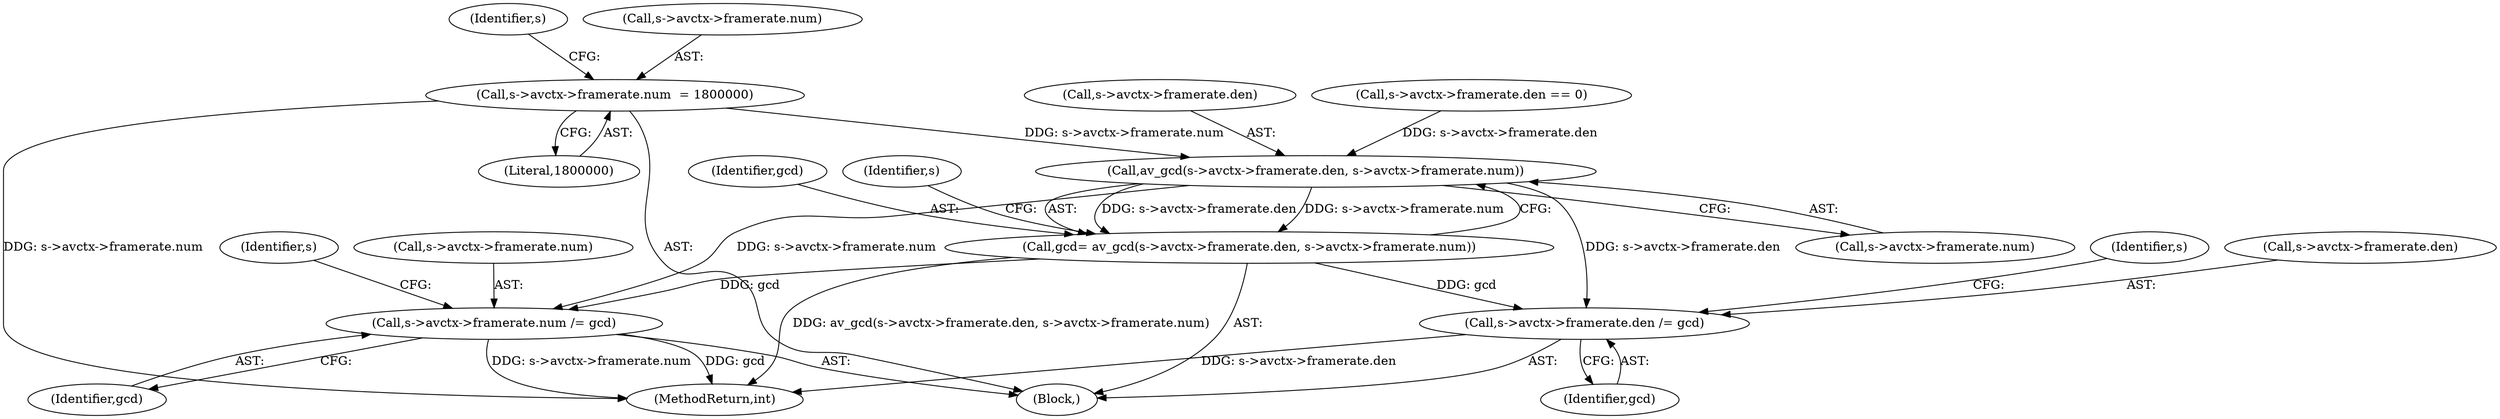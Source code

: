 digraph "0_libav_0a49a62f998747cfa564d98d36a459fe70d3299b@pointer" {
"1000861" [label="(Call,s->avctx->framerate.num  = 1800000)"];
"1000919" [label="(Call,av_gcd(s->avctx->framerate.den, s->avctx->framerate.num))"];
"1000917" [label="(Call,gcd= av_gcd(s->avctx->framerate.den, s->avctx->framerate.num))"];
"1000934" [label="(Call,s->avctx->framerate.den /= gcd)"];
"1000943" [label="(Call,s->avctx->framerate.num /= gcd)"];
"1000874" [label="(Identifier,s)"];
"1000957" [label="(Identifier,s)"];
"1000938" [label="(Identifier,s)"];
"1000869" [label="(Literal,1800000)"];
"1000934" [label="(Call,s->avctx->framerate.den /= gcd)"];
"1000942" [label="(Identifier,gcd)"];
"1000900" [label="(Call,s->avctx->framerate.den == 0)"];
"1000927" [label="(Call,s->avctx->framerate.num)"];
"1000919" [label="(Call,av_gcd(s->avctx->framerate.den, s->avctx->framerate.num))"];
"1000943" [label="(Call,s->avctx->framerate.num /= gcd)"];
"1000920" [label="(Call,s->avctx->framerate.den)"];
"1000951" [label="(Identifier,gcd)"];
"1000935" [label="(Call,s->avctx->framerate.den)"];
"1000944" [label="(Call,s->avctx->framerate.num)"];
"1000918" [label="(Identifier,gcd)"];
"1000861" [label="(Call,s->avctx->framerate.num  = 1800000)"];
"1000917" [label="(Call,gcd= av_gcd(s->avctx->framerate.den, s->avctx->framerate.num))"];
"1000947" [label="(Identifier,s)"];
"1000859" [label="(Block,)"];
"1001103" [label="(MethodReturn,int)"];
"1000862" [label="(Call,s->avctx->framerate.num)"];
"1000861" -> "1000859"  [label="AST: "];
"1000861" -> "1000869"  [label="CFG: "];
"1000862" -> "1000861"  [label="AST: "];
"1000869" -> "1000861"  [label="AST: "];
"1000874" -> "1000861"  [label="CFG: "];
"1000861" -> "1001103"  [label="DDG: s->avctx->framerate.num"];
"1000861" -> "1000919"  [label="DDG: s->avctx->framerate.num"];
"1000919" -> "1000917"  [label="AST: "];
"1000919" -> "1000927"  [label="CFG: "];
"1000920" -> "1000919"  [label="AST: "];
"1000927" -> "1000919"  [label="AST: "];
"1000917" -> "1000919"  [label="CFG: "];
"1000919" -> "1000917"  [label="DDG: s->avctx->framerate.den"];
"1000919" -> "1000917"  [label="DDG: s->avctx->framerate.num"];
"1000900" -> "1000919"  [label="DDG: s->avctx->framerate.den"];
"1000919" -> "1000934"  [label="DDG: s->avctx->framerate.den"];
"1000919" -> "1000943"  [label="DDG: s->avctx->framerate.num"];
"1000917" -> "1000859"  [label="AST: "];
"1000918" -> "1000917"  [label="AST: "];
"1000938" -> "1000917"  [label="CFG: "];
"1000917" -> "1001103"  [label="DDG: av_gcd(s->avctx->framerate.den, s->avctx->framerate.num)"];
"1000917" -> "1000934"  [label="DDG: gcd"];
"1000917" -> "1000943"  [label="DDG: gcd"];
"1000934" -> "1000859"  [label="AST: "];
"1000934" -> "1000942"  [label="CFG: "];
"1000935" -> "1000934"  [label="AST: "];
"1000942" -> "1000934"  [label="AST: "];
"1000947" -> "1000934"  [label="CFG: "];
"1000934" -> "1001103"  [label="DDG: s->avctx->framerate.den"];
"1000943" -> "1000859"  [label="AST: "];
"1000943" -> "1000951"  [label="CFG: "];
"1000944" -> "1000943"  [label="AST: "];
"1000951" -> "1000943"  [label="AST: "];
"1000957" -> "1000943"  [label="CFG: "];
"1000943" -> "1001103"  [label="DDG: gcd"];
"1000943" -> "1001103"  [label="DDG: s->avctx->framerate.num"];
}
